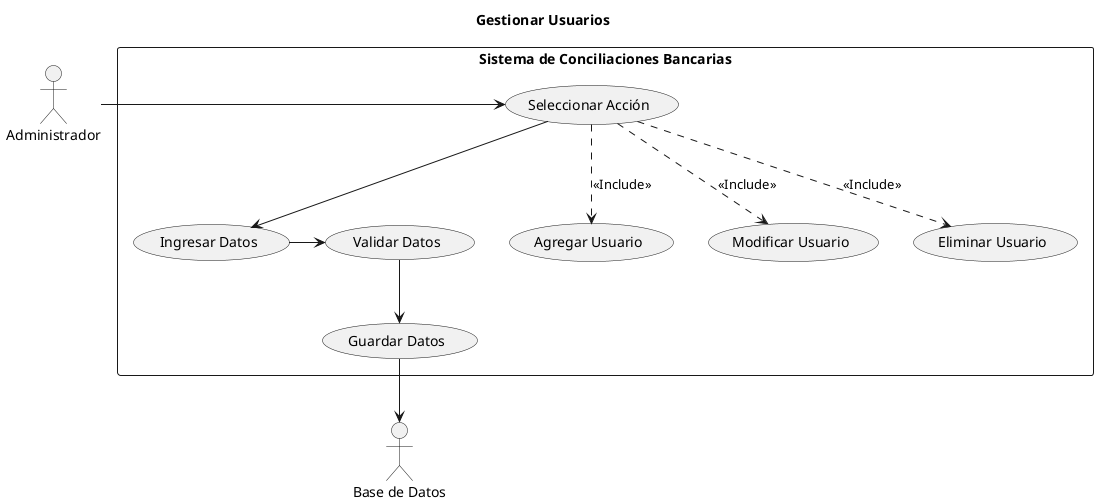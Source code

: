 @startuml GestionarUsuarios
title Gestionar Usuarios

actor Administrador as admin
actor "Base de Datos" as db
' checar si esta bien asi o como gestionar cuenta bancaria
rectangle "Sistema de Conciliaciones Bancarias" {
    admin -> (Seleccionar Acción)

    (Seleccionar Acción) .-> (Agregar Usuario) : <<Include>>
    (Seleccionar Acción) .-> (Modificar Usuario) : <<Include>>
    (Seleccionar Acción) .-> (Eliminar Usuario) : <<Include>>

    (Seleccionar Acción) --> (Ingresar Datos)
    (Ingresar Datos) -> (Validar Datos)
    (Validar Datos) --> (Guardar Datos)

    (Guardar Datos) --> db
}

@enduml
